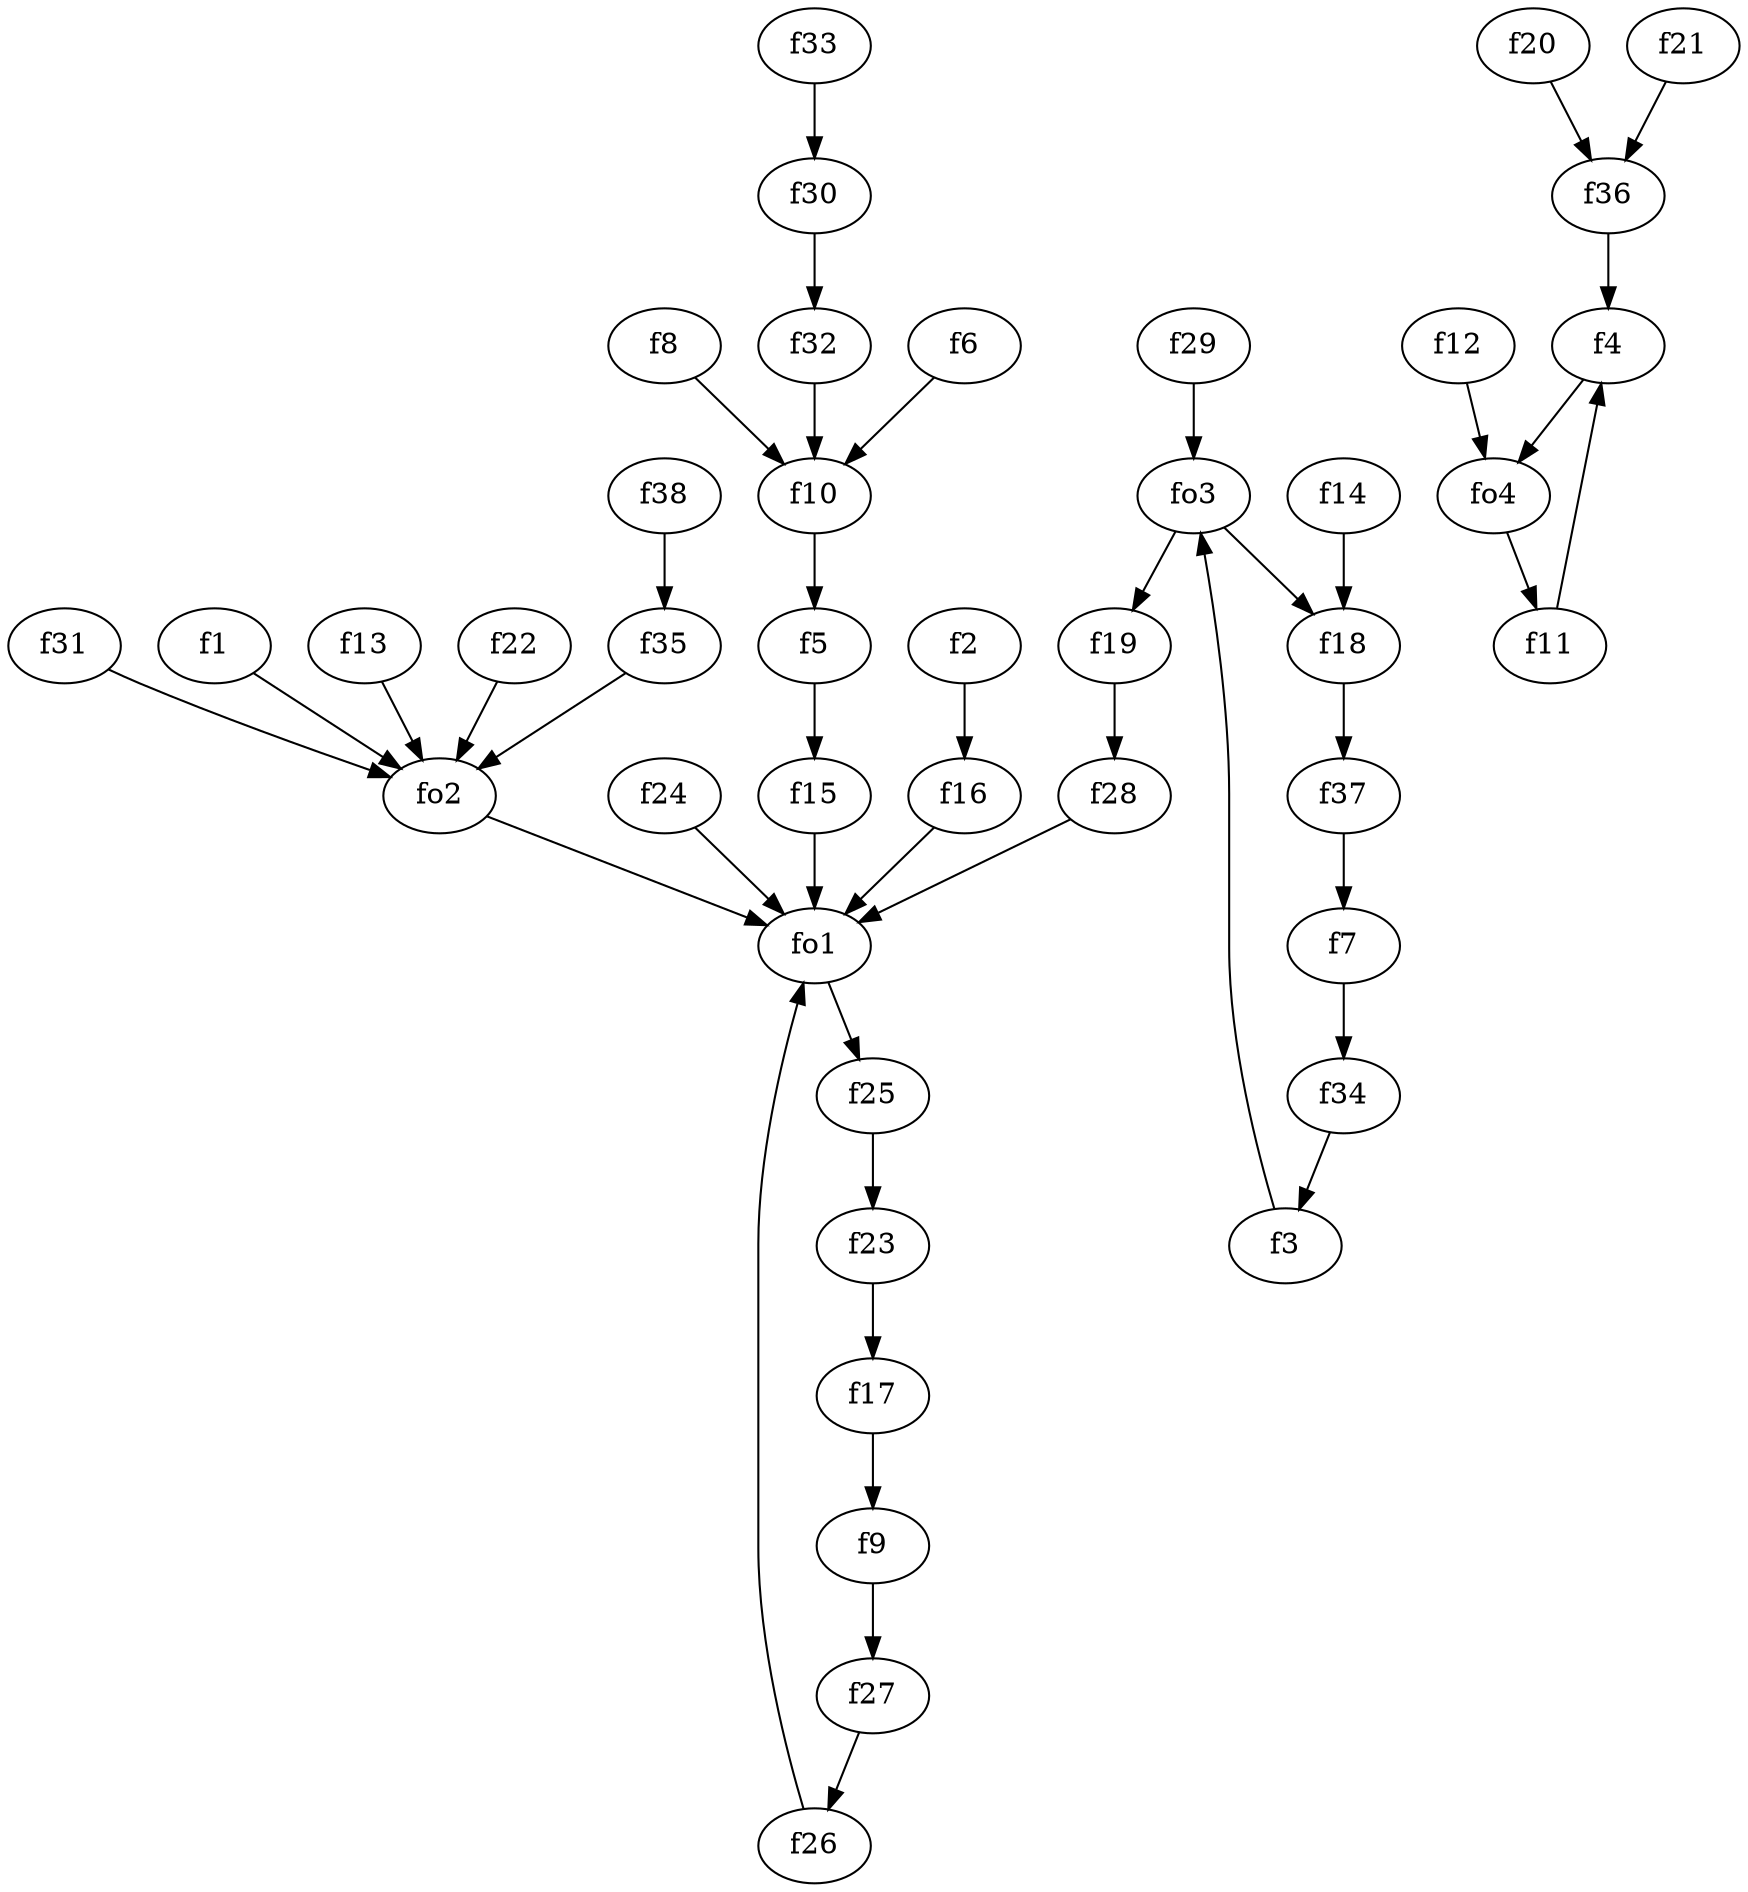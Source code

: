 strict digraph  {
f1;
f2;
f3;
f4;
f5;
f6;
f7;
f8;
f9;
f10;
f11;
f12;
f13;
f14;
f15;
f16;
f17;
f18;
f19;
f20;
f21;
f22;
f23;
f24;
f25;
f26;
f27;
f28;
f29;
f30;
f31;
f32;
f33;
f34;
f35;
f36;
f37;
f38;
fo1;
fo2;
fo3;
fo4;
f1 -> fo2  [weight=2];
f2 -> f16  [weight=2];
f3 -> fo3  [weight=2];
f4 -> fo4  [weight=2];
f5 -> f15  [weight=2];
f6 -> f10  [weight=2];
f7 -> f34  [weight=2];
f8 -> f10  [weight=2];
f9 -> f27  [weight=2];
f10 -> f5  [weight=2];
f11 -> f4  [weight=2];
f12 -> fo4  [weight=2];
f13 -> fo2  [weight=2];
f14 -> f18  [weight=2];
f15 -> fo1  [weight=2];
f16 -> fo1  [weight=2];
f17 -> f9  [weight=2];
f18 -> f37  [weight=2];
f19 -> f28  [weight=2];
f20 -> f36  [weight=2];
f21 -> f36  [weight=2];
f22 -> fo2  [weight=2];
f23 -> f17  [weight=2];
f24 -> fo1  [weight=2];
f25 -> f23  [weight=2];
f26 -> fo1  [weight=2];
f27 -> f26  [weight=2];
f28 -> fo1  [weight=2];
f29 -> fo3  [weight=2];
f30 -> f32  [weight=2];
f31 -> fo2  [weight=2];
f32 -> f10  [weight=2];
f33 -> f30  [weight=2];
f34 -> f3  [weight=2];
f35 -> fo2  [weight=2];
f36 -> f4  [weight=2];
f37 -> f7  [weight=2];
f38 -> f35  [weight=2];
fo1 -> f25  [weight=2];
fo2 -> fo1  [weight=2];
fo3 -> f19  [weight=2];
fo3 -> f18  [weight=2];
fo4 -> f11  [weight=2];
}
